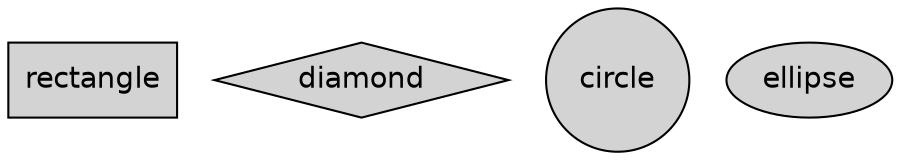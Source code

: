 digraph
{
    node [style="filled", fontname="Helvetica"];

    rectangle [shape="rectangle"];
    diamond [shape="diamond"];

    circle [shape="circle"];
    ellipse [shape="ellipse"];
}
